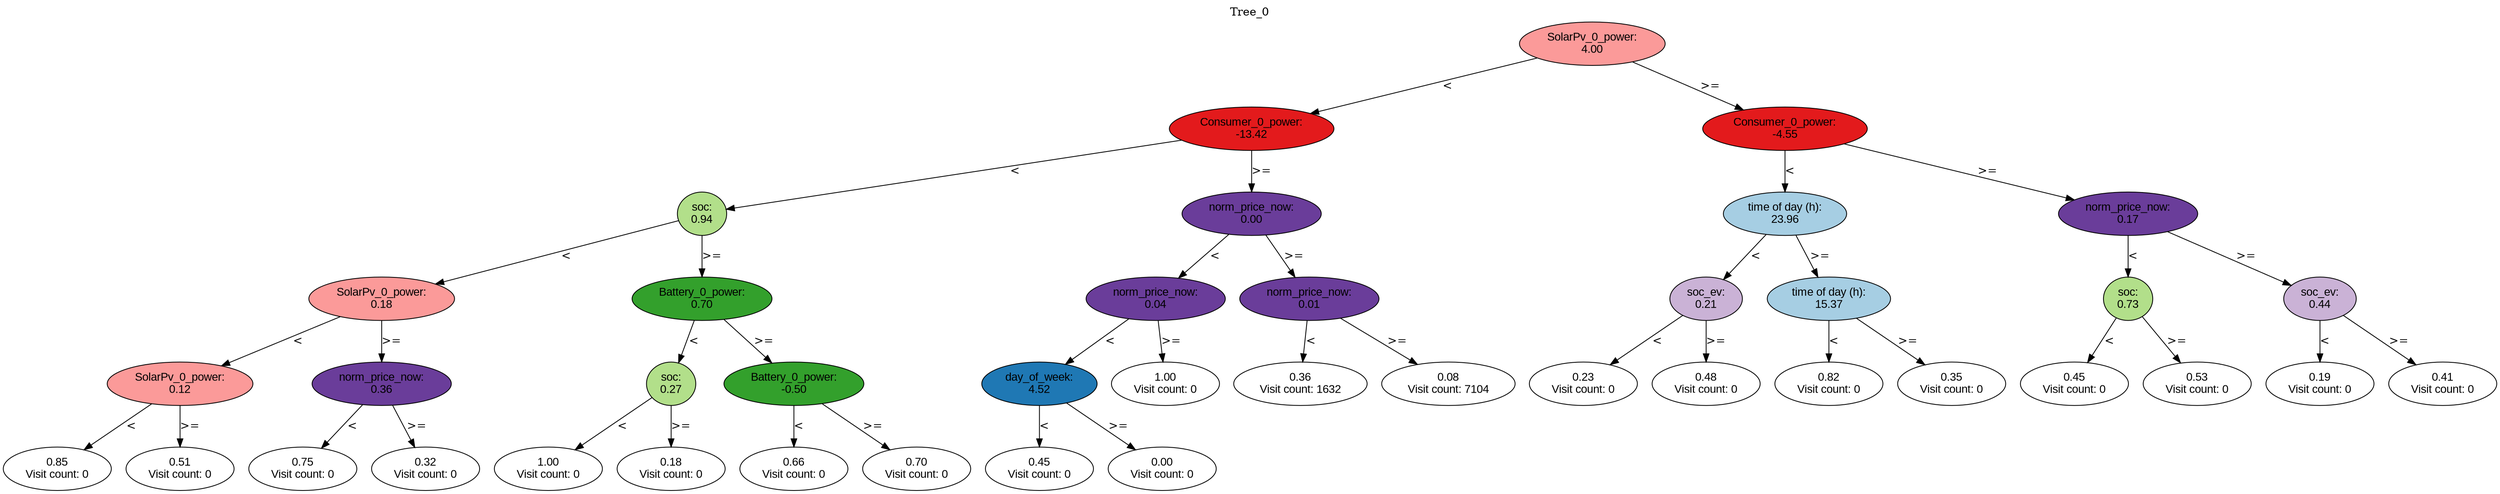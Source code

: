 digraph BST {
    node [fontname="Arial" style=filled colorscheme=paired12];
    0 [ label = "SolarPv_0_power:
4.00" fillcolor=5];
    1 [ label = "Consumer_0_power:
-13.42" fillcolor=6];
    2 [ label = "soc:
0.94" fillcolor=3];
    3 [ label = "SolarPv_0_power:
0.18" fillcolor=5];
    4 [ label = "SolarPv_0_power:
0.12" fillcolor=5];
    5 [ label = "0.85
Visit count: 0" fillcolor=white];
    6 [ label = "0.51
Visit count: 0" fillcolor=white];
    7 [ label = "norm_price_now:
0.36" fillcolor=10];
    8 [ label = "0.75
Visit count: 0" fillcolor=white];
    9 [ label = "0.32
Visit count: 0" fillcolor=white];
    10 [ label = "Battery_0_power:
0.70" fillcolor=4];
    11 [ label = "soc:
0.27" fillcolor=3];
    12 [ label = "1.00
Visit count: 0" fillcolor=white];
    13 [ label = "0.18
Visit count: 0" fillcolor=white];
    14 [ label = "Battery_0_power:
-0.50" fillcolor=4];
    15 [ label = "0.66
Visit count: 0" fillcolor=white];
    16 [ label = "0.70
Visit count: 0" fillcolor=white];
    17 [ label = "norm_price_now:
0.00" fillcolor=10];
    18 [ label = "norm_price_now:
0.04" fillcolor=10];
    19 [ label = "day_of_week:
4.52" fillcolor=2];
    20 [ label = "0.45
Visit count: 0" fillcolor=white];
    21 [ label = "0.00
Visit count: 0" fillcolor=white];
    22 [ label = "1.00
Visit count: 0" fillcolor=white];
    23 [ label = "norm_price_now:
0.01" fillcolor=10];
    24 [ label = "0.36
Visit count: 1632" fillcolor=white];
    25 [ label = "0.08
Visit count: 7104" fillcolor=white];
    26 [ label = "Consumer_0_power:
-4.55" fillcolor=6];
    27 [ label = "time of day (h):
23.96" fillcolor=1];
    28 [ label = "soc_ev:
0.21" fillcolor=9];
    29 [ label = "0.23
Visit count: 0" fillcolor=white];
    30 [ label = "0.48
Visit count: 0" fillcolor=white];
    31 [ label = "time of day (h):
15.37" fillcolor=1];
    32 [ label = "0.82
Visit count: 0" fillcolor=white];
    33 [ label = "0.35
Visit count: 0" fillcolor=white];
    34 [ label = "norm_price_now:
0.17" fillcolor=10];
    35 [ label = "soc:
0.73" fillcolor=3];
    36 [ label = "0.45
Visit count: 0" fillcolor=white];
    37 [ label = "0.53
Visit count: 0" fillcolor=white];
    38 [ label = "soc_ev:
0.44" fillcolor=9];
    39 [ label = "0.19
Visit count: 0" fillcolor=white];
    40 [ label = "0.41
Visit count: 0" fillcolor=white];

    0  -> 1[ label = "<"];
    0  -> 26[ label = ">="];
    1  -> 2[ label = "<"];
    1  -> 17[ label = ">="];
    2  -> 3[ label = "<"];
    2  -> 10[ label = ">="];
    3  -> 4[ label = "<"];
    3  -> 7[ label = ">="];
    4  -> 5[ label = "<"];
    4  -> 6[ label = ">="];
    7  -> 8[ label = "<"];
    7  -> 9[ label = ">="];
    10  -> 11[ label = "<"];
    10  -> 14[ label = ">="];
    11  -> 12[ label = "<"];
    11  -> 13[ label = ">="];
    14  -> 15[ label = "<"];
    14  -> 16[ label = ">="];
    17  -> 18[ label = "<"];
    17  -> 23[ label = ">="];
    18  -> 19[ label = "<"];
    18  -> 22[ label = ">="];
    19  -> 20[ label = "<"];
    19  -> 21[ label = ">="];
    23  -> 24[ label = "<"];
    23  -> 25[ label = ">="];
    26  -> 27[ label = "<"];
    26  -> 34[ label = ">="];
    27  -> 28[ label = "<"];
    27  -> 31[ label = ">="];
    28  -> 29[ label = "<"];
    28  -> 30[ label = ">="];
    31  -> 32[ label = "<"];
    31  -> 33[ label = ">="];
    34  -> 35[ label = "<"];
    34  -> 38[ label = ">="];
    35  -> 36[ label = "<"];
    35  -> 37[ label = ">="];
    38  -> 39[ label = "<"];
    38  -> 40[ label = ">="];

    labelloc="t";
    label="Tree_0";
}